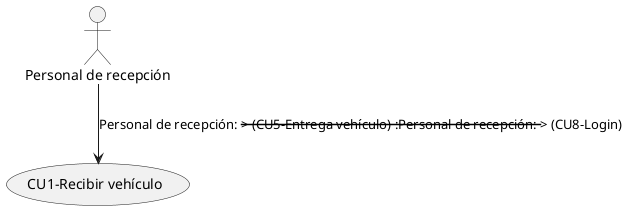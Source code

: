 @startuml
:Personal de recepción: --> (CU1-Recibir vehículo) :Personal de recepción: --> (CU5-Entrega vehículo) :Personal de recepción: --> (CU8-Login)
@enduml